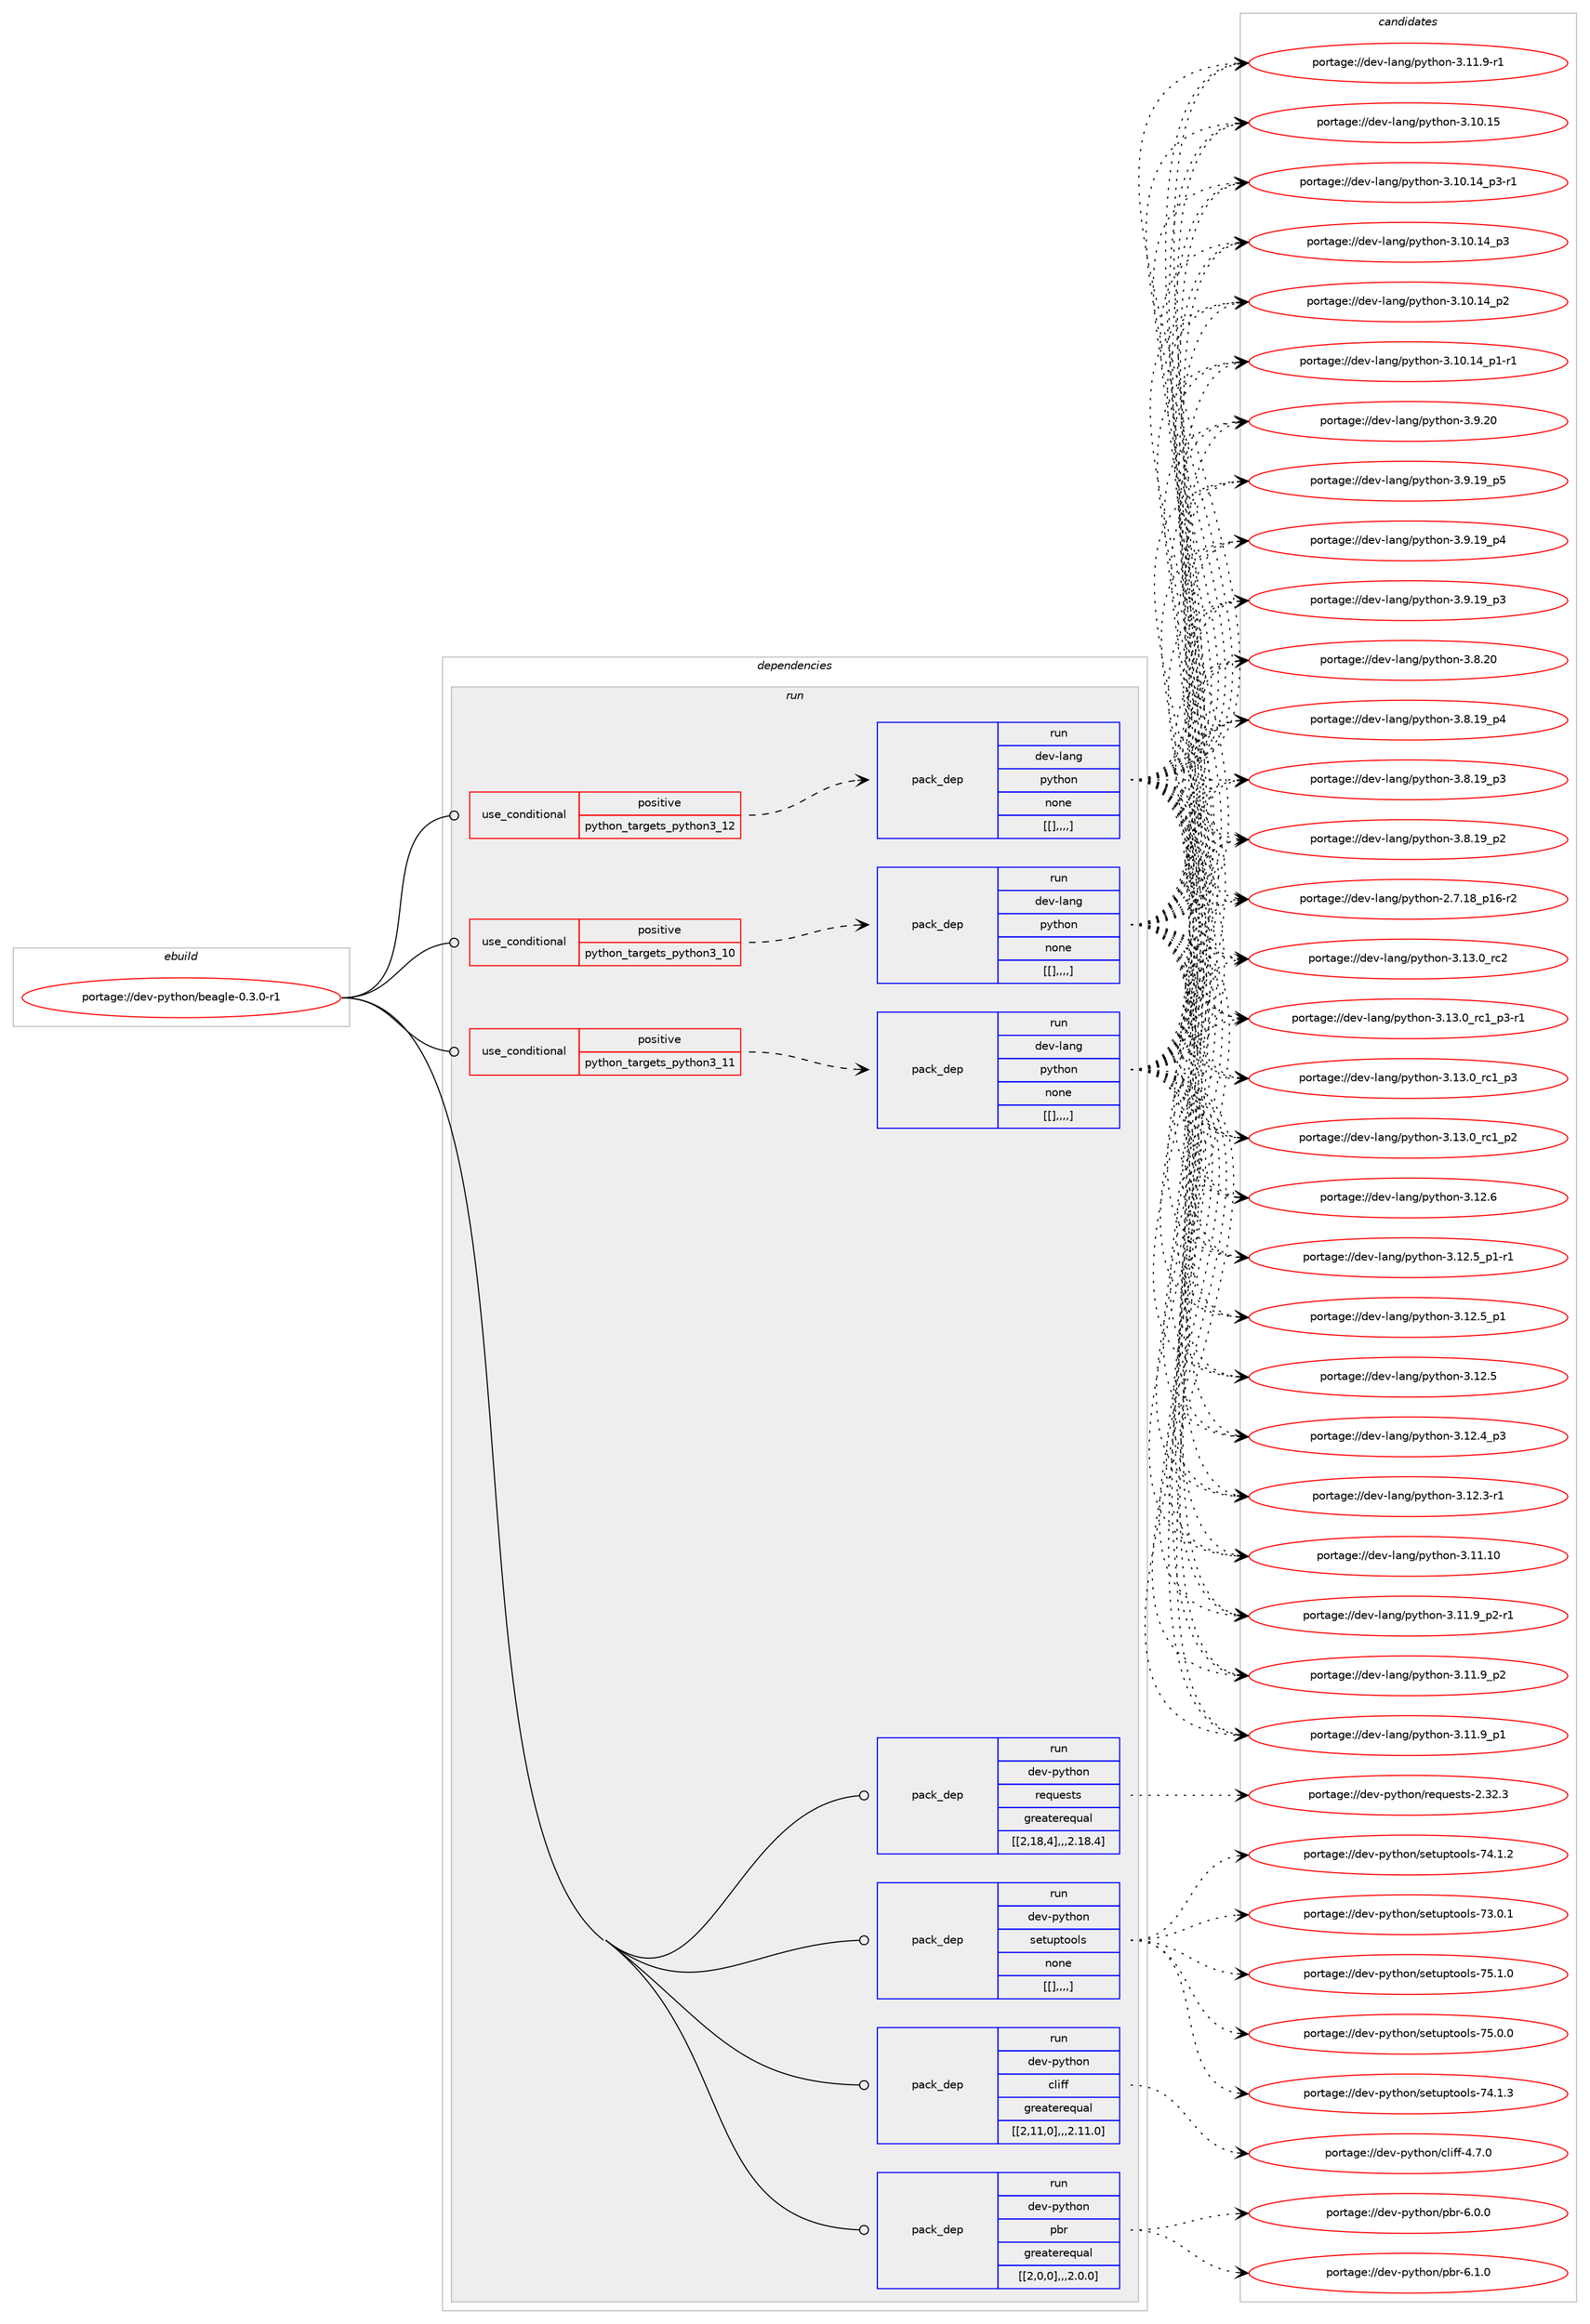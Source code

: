 digraph prolog {

# *************
# Graph options
# *************

newrank=true;
concentrate=true;
compound=true;
graph [rankdir=LR,fontname=Helvetica,fontsize=10,ranksep=1.5];#, ranksep=2.5, nodesep=0.2];
edge  [arrowhead=vee];
node  [fontname=Helvetica,fontsize=10];

# **********
# The ebuild
# **********

subgraph cluster_leftcol {
color=gray;
label=<<i>ebuild</i>>;
id [label="portage://dev-python/beagle-0.3.0-r1", color=red, width=4, href="../dev-python/beagle-0.3.0-r1.svg"];
}

# ****************
# The dependencies
# ****************

subgraph cluster_midcol {
color=gray;
label=<<i>dependencies</i>>;
subgraph cluster_compile {
fillcolor="#eeeeee";
style=filled;
label=<<i>compile</i>>;
}
subgraph cluster_compileandrun {
fillcolor="#eeeeee";
style=filled;
label=<<i>compile and run</i>>;
}
subgraph cluster_run {
fillcolor="#eeeeee";
style=filled;
label=<<i>run</i>>;
subgraph cond31738 {
dependency143375 [label=<<TABLE BORDER="0" CELLBORDER="1" CELLSPACING="0" CELLPADDING="4"><TR><TD ROWSPAN="3" CELLPADDING="10">use_conditional</TD></TR><TR><TD>positive</TD></TR><TR><TD>python_targets_python3_10</TD></TR></TABLE>>, shape=none, color=red];
subgraph pack110424 {
dependency143376 [label=<<TABLE BORDER="0" CELLBORDER="1" CELLSPACING="0" CELLPADDING="4" WIDTH="220"><TR><TD ROWSPAN="6" CELLPADDING="30">pack_dep</TD></TR><TR><TD WIDTH="110">run</TD></TR><TR><TD>dev-lang</TD></TR><TR><TD>python</TD></TR><TR><TD>none</TD></TR><TR><TD>[[],,,,]</TD></TR></TABLE>>, shape=none, color=blue];
}
dependency143375:e -> dependency143376:w [weight=20,style="dashed",arrowhead="vee"];
}
id:e -> dependency143375:w [weight=20,style="solid",arrowhead="odot"];
subgraph cond31739 {
dependency143377 [label=<<TABLE BORDER="0" CELLBORDER="1" CELLSPACING="0" CELLPADDING="4"><TR><TD ROWSPAN="3" CELLPADDING="10">use_conditional</TD></TR><TR><TD>positive</TD></TR><TR><TD>python_targets_python3_11</TD></TR></TABLE>>, shape=none, color=red];
subgraph pack110425 {
dependency143378 [label=<<TABLE BORDER="0" CELLBORDER="1" CELLSPACING="0" CELLPADDING="4" WIDTH="220"><TR><TD ROWSPAN="6" CELLPADDING="30">pack_dep</TD></TR><TR><TD WIDTH="110">run</TD></TR><TR><TD>dev-lang</TD></TR><TR><TD>python</TD></TR><TR><TD>none</TD></TR><TR><TD>[[],,,,]</TD></TR></TABLE>>, shape=none, color=blue];
}
dependency143377:e -> dependency143378:w [weight=20,style="dashed",arrowhead="vee"];
}
id:e -> dependency143377:w [weight=20,style="solid",arrowhead="odot"];
subgraph cond31740 {
dependency143379 [label=<<TABLE BORDER="0" CELLBORDER="1" CELLSPACING="0" CELLPADDING="4"><TR><TD ROWSPAN="3" CELLPADDING="10">use_conditional</TD></TR><TR><TD>positive</TD></TR><TR><TD>python_targets_python3_12</TD></TR></TABLE>>, shape=none, color=red];
subgraph pack110426 {
dependency143380 [label=<<TABLE BORDER="0" CELLBORDER="1" CELLSPACING="0" CELLPADDING="4" WIDTH="220"><TR><TD ROWSPAN="6" CELLPADDING="30">pack_dep</TD></TR><TR><TD WIDTH="110">run</TD></TR><TR><TD>dev-lang</TD></TR><TR><TD>python</TD></TR><TR><TD>none</TD></TR><TR><TD>[[],,,,]</TD></TR></TABLE>>, shape=none, color=blue];
}
dependency143379:e -> dependency143380:w [weight=20,style="dashed",arrowhead="vee"];
}
id:e -> dependency143379:w [weight=20,style="solid",arrowhead="odot"];
subgraph pack110427 {
dependency143381 [label=<<TABLE BORDER="0" CELLBORDER="1" CELLSPACING="0" CELLPADDING="4" WIDTH="220"><TR><TD ROWSPAN="6" CELLPADDING="30">pack_dep</TD></TR><TR><TD WIDTH="110">run</TD></TR><TR><TD>dev-python</TD></TR><TR><TD>cliff</TD></TR><TR><TD>greaterequal</TD></TR><TR><TD>[[2,11,0],,,2.11.0]</TD></TR></TABLE>>, shape=none, color=blue];
}
id:e -> dependency143381:w [weight=20,style="solid",arrowhead="odot"];
subgraph pack110428 {
dependency143382 [label=<<TABLE BORDER="0" CELLBORDER="1" CELLSPACING="0" CELLPADDING="4" WIDTH="220"><TR><TD ROWSPAN="6" CELLPADDING="30">pack_dep</TD></TR><TR><TD WIDTH="110">run</TD></TR><TR><TD>dev-python</TD></TR><TR><TD>pbr</TD></TR><TR><TD>greaterequal</TD></TR><TR><TD>[[2,0,0],,,2.0.0]</TD></TR></TABLE>>, shape=none, color=blue];
}
id:e -> dependency143382:w [weight=20,style="solid",arrowhead="odot"];
subgraph pack110429 {
dependency143383 [label=<<TABLE BORDER="0" CELLBORDER="1" CELLSPACING="0" CELLPADDING="4" WIDTH="220"><TR><TD ROWSPAN="6" CELLPADDING="30">pack_dep</TD></TR><TR><TD WIDTH="110">run</TD></TR><TR><TD>dev-python</TD></TR><TR><TD>requests</TD></TR><TR><TD>greaterequal</TD></TR><TR><TD>[[2,18,4],,,2.18.4]</TD></TR></TABLE>>, shape=none, color=blue];
}
id:e -> dependency143383:w [weight=20,style="solid",arrowhead="odot"];
subgraph pack110430 {
dependency143384 [label=<<TABLE BORDER="0" CELLBORDER="1" CELLSPACING="0" CELLPADDING="4" WIDTH="220"><TR><TD ROWSPAN="6" CELLPADDING="30">pack_dep</TD></TR><TR><TD WIDTH="110">run</TD></TR><TR><TD>dev-python</TD></TR><TR><TD>setuptools</TD></TR><TR><TD>none</TD></TR><TR><TD>[[],,,,]</TD></TR></TABLE>>, shape=none, color=blue];
}
id:e -> dependency143384:w [weight=20,style="solid",arrowhead="odot"];
}
}

# **************
# The candidates
# **************

subgraph cluster_choices {
rank=same;
color=gray;
label=<<i>candidates</i>>;

subgraph choice110424 {
color=black;
nodesep=1;
choice10010111845108971101034711212111610411111045514649514648951149950 [label="portage://dev-lang/python-3.13.0_rc2", color=red, width=4,href="../dev-lang/python-3.13.0_rc2.svg"];
choice1001011184510897110103471121211161041111104551464951464895114994995112514511449 [label="portage://dev-lang/python-3.13.0_rc1_p3-r1", color=red, width=4,href="../dev-lang/python-3.13.0_rc1_p3-r1.svg"];
choice100101118451089711010347112121116104111110455146495146489511499499511251 [label="portage://dev-lang/python-3.13.0_rc1_p3", color=red, width=4,href="../dev-lang/python-3.13.0_rc1_p3.svg"];
choice100101118451089711010347112121116104111110455146495146489511499499511250 [label="portage://dev-lang/python-3.13.0_rc1_p2", color=red, width=4,href="../dev-lang/python-3.13.0_rc1_p2.svg"];
choice10010111845108971101034711212111610411111045514649504654 [label="portage://dev-lang/python-3.12.6", color=red, width=4,href="../dev-lang/python-3.12.6.svg"];
choice1001011184510897110103471121211161041111104551464950465395112494511449 [label="portage://dev-lang/python-3.12.5_p1-r1", color=red, width=4,href="../dev-lang/python-3.12.5_p1-r1.svg"];
choice100101118451089711010347112121116104111110455146495046539511249 [label="portage://dev-lang/python-3.12.5_p1", color=red, width=4,href="../dev-lang/python-3.12.5_p1.svg"];
choice10010111845108971101034711212111610411111045514649504653 [label="portage://dev-lang/python-3.12.5", color=red, width=4,href="../dev-lang/python-3.12.5.svg"];
choice100101118451089711010347112121116104111110455146495046529511251 [label="portage://dev-lang/python-3.12.4_p3", color=red, width=4,href="../dev-lang/python-3.12.4_p3.svg"];
choice100101118451089711010347112121116104111110455146495046514511449 [label="portage://dev-lang/python-3.12.3-r1", color=red, width=4,href="../dev-lang/python-3.12.3-r1.svg"];
choice1001011184510897110103471121211161041111104551464949464948 [label="portage://dev-lang/python-3.11.10", color=red, width=4,href="../dev-lang/python-3.11.10.svg"];
choice1001011184510897110103471121211161041111104551464949465795112504511449 [label="portage://dev-lang/python-3.11.9_p2-r1", color=red, width=4,href="../dev-lang/python-3.11.9_p2-r1.svg"];
choice100101118451089711010347112121116104111110455146494946579511250 [label="portage://dev-lang/python-3.11.9_p2", color=red, width=4,href="../dev-lang/python-3.11.9_p2.svg"];
choice100101118451089711010347112121116104111110455146494946579511249 [label="portage://dev-lang/python-3.11.9_p1", color=red, width=4,href="../dev-lang/python-3.11.9_p1.svg"];
choice100101118451089711010347112121116104111110455146494946574511449 [label="portage://dev-lang/python-3.11.9-r1", color=red, width=4,href="../dev-lang/python-3.11.9-r1.svg"];
choice1001011184510897110103471121211161041111104551464948464953 [label="portage://dev-lang/python-3.10.15", color=red, width=4,href="../dev-lang/python-3.10.15.svg"];
choice100101118451089711010347112121116104111110455146494846495295112514511449 [label="portage://dev-lang/python-3.10.14_p3-r1", color=red, width=4,href="../dev-lang/python-3.10.14_p3-r1.svg"];
choice10010111845108971101034711212111610411111045514649484649529511251 [label="portage://dev-lang/python-3.10.14_p3", color=red, width=4,href="../dev-lang/python-3.10.14_p3.svg"];
choice10010111845108971101034711212111610411111045514649484649529511250 [label="portage://dev-lang/python-3.10.14_p2", color=red, width=4,href="../dev-lang/python-3.10.14_p2.svg"];
choice100101118451089711010347112121116104111110455146494846495295112494511449 [label="portage://dev-lang/python-3.10.14_p1-r1", color=red, width=4,href="../dev-lang/python-3.10.14_p1-r1.svg"];
choice10010111845108971101034711212111610411111045514657465048 [label="portage://dev-lang/python-3.9.20", color=red, width=4,href="../dev-lang/python-3.9.20.svg"];
choice100101118451089711010347112121116104111110455146574649579511253 [label="portage://dev-lang/python-3.9.19_p5", color=red, width=4,href="../dev-lang/python-3.9.19_p5.svg"];
choice100101118451089711010347112121116104111110455146574649579511252 [label="portage://dev-lang/python-3.9.19_p4", color=red, width=4,href="../dev-lang/python-3.9.19_p4.svg"];
choice100101118451089711010347112121116104111110455146574649579511251 [label="portage://dev-lang/python-3.9.19_p3", color=red, width=4,href="../dev-lang/python-3.9.19_p3.svg"];
choice10010111845108971101034711212111610411111045514656465048 [label="portage://dev-lang/python-3.8.20", color=red, width=4,href="../dev-lang/python-3.8.20.svg"];
choice100101118451089711010347112121116104111110455146564649579511252 [label="portage://dev-lang/python-3.8.19_p4", color=red, width=4,href="../dev-lang/python-3.8.19_p4.svg"];
choice100101118451089711010347112121116104111110455146564649579511251 [label="portage://dev-lang/python-3.8.19_p3", color=red, width=4,href="../dev-lang/python-3.8.19_p3.svg"];
choice100101118451089711010347112121116104111110455146564649579511250 [label="portage://dev-lang/python-3.8.19_p2", color=red, width=4,href="../dev-lang/python-3.8.19_p2.svg"];
choice100101118451089711010347112121116104111110455046554649569511249544511450 [label="portage://dev-lang/python-2.7.18_p16-r2", color=red, width=4,href="../dev-lang/python-2.7.18_p16-r2.svg"];
dependency143376:e -> choice10010111845108971101034711212111610411111045514649514648951149950:w [style=dotted,weight="100"];
dependency143376:e -> choice1001011184510897110103471121211161041111104551464951464895114994995112514511449:w [style=dotted,weight="100"];
dependency143376:e -> choice100101118451089711010347112121116104111110455146495146489511499499511251:w [style=dotted,weight="100"];
dependency143376:e -> choice100101118451089711010347112121116104111110455146495146489511499499511250:w [style=dotted,weight="100"];
dependency143376:e -> choice10010111845108971101034711212111610411111045514649504654:w [style=dotted,weight="100"];
dependency143376:e -> choice1001011184510897110103471121211161041111104551464950465395112494511449:w [style=dotted,weight="100"];
dependency143376:e -> choice100101118451089711010347112121116104111110455146495046539511249:w [style=dotted,weight="100"];
dependency143376:e -> choice10010111845108971101034711212111610411111045514649504653:w [style=dotted,weight="100"];
dependency143376:e -> choice100101118451089711010347112121116104111110455146495046529511251:w [style=dotted,weight="100"];
dependency143376:e -> choice100101118451089711010347112121116104111110455146495046514511449:w [style=dotted,weight="100"];
dependency143376:e -> choice1001011184510897110103471121211161041111104551464949464948:w [style=dotted,weight="100"];
dependency143376:e -> choice1001011184510897110103471121211161041111104551464949465795112504511449:w [style=dotted,weight="100"];
dependency143376:e -> choice100101118451089711010347112121116104111110455146494946579511250:w [style=dotted,weight="100"];
dependency143376:e -> choice100101118451089711010347112121116104111110455146494946579511249:w [style=dotted,weight="100"];
dependency143376:e -> choice100101118451089711010347112121116104111110455146494946574511449:w [style=dotted,weight="100"];
dependency143376:e -> choice1001011184510897110103471121211161041111104551464948464953:w [style=dotted,weight="100"];
dependency143376:e -> choice100101118451089711010347112121116104111110455146494846495295112514511449:w [style=dotted,weight="100"];
dependency143376:e -> choice10010111845108971101034711212111610411111045514649484649529511251:w [style=dotted,weight="100"];
dependency143376:e -> choice10010111845108971101034711212111610411111045514649484649529511250:w [style=dotted,weight="100"];
dependency143376:e -> choice100101118451089711010347112121116104111110455146494846495295112494511449:w [style=dotted,weight="100"];
dependency143376:e -> choice10010111845108971101034711212111610411111045514657465048:w [style=dotted,weight="100"];
dependency143376:e -> choice100101118451089711010347112121116104111110455146574649579511253:w [style=dotted,weight="100"];
dependency143376:e -> choice100101118451089711010347112121116104111110455146574649579511252:w [style=dotted,weight="100"];
dependency143376:e -> choice100101118451089711010347112121116104111110455146574649579511251:w [style=dotted,weight="100"];
dependency143376:e -> choice10010111845108971101034711212111610411111045514656465048:w [style=dotted,weight="100"];
dependency143376:e -> choice100101118451089711010347112121116104111110455146564649579511252:w [style=dotted,weight="100"];
dependency143376:e -> choice100101118451089711010347112121116104111110455146564649579511251:w [style=dotted,weight="100"];
dependency143376:e -> choice100101118451089711010347112121116104111110455146564649579511250:w [style=dotted,weight="100"];
dependency143376:e -> choice100101118451089711010347112121116104111110455046554649569511249544511450:w [style=dotted,weight="100"];
}
subgraph choice110425 {
color=black;
nodesep=1;
choice10010111845108971101034711212111610411111045514649514648951149950 [label="portage://dev-lang/python-3.13.0_rc2", color=red, width=4,href="../dev-lang/python-3.13.0_rc2.svg"];
choice1001011184510897110103471121211161041111104551464951464895114994995112514511449 [label="portage://dev-lang/python-3.13.0_rc1_p3-r1", color=red, width=4,href="../dev-lang/python-3.13.0_rc1_p3-r1.svg"];
choice100101118451089711010347112121116104111110455146495146489511499499511251 [label="portage://dev-lang/python-3.13.0_rc1_p3", color=red, width=4,href="../dev-lang/python-3.13.0_rc1_p3.svg"];
choice100101118451089711010347112121116104111110455146495146489511499499511250 [label="portage://dev-lang/python-3.13.0_rc1_p2", color=red, width=4,href="../dev-lang/python-3.13.0_rc1_p2.svg"];
choice10010111845108971101034711212111610411111045514649504654 [label="portage://dev-lang/python-3.12.6", color=red, width=4,href="../dev-lang/python-3.12.6.svg"];
choice1001011184510897110103471121211161041111104551464950465395112494511449 [label="portage://dev-lang/python-3.12.5_p1-r1", color=red, width=4,href="../dev-lang/python-3.12.5_p1-r1.svg"];
choice100101118451089711010347112121116104111110455146495046539511249 [label="portage://dev-lang/python-3.12.5_p1", color=red, width=4,href="../dev-lang/python-3.12.5_p1.svg"];
choice10010111845108971101034711212111610411111045514649504653 [label="portage://dev-lang/python-3.12.5", color=red, width=4,href="../dev-lang/python-3.12.5.svg"];
choice100101118451089711010347112121116104111110455146495046529511251 [label="portage://dev-lang/python-3.12.4_p3", color=red, width=4,href="../dev-lang/python-3.12.4_p3.svg"];
choice100101118451089711010347112121116104111110455146495046514511449 [label="portage://dev-lang/python-3.12.3-r1", color=red, width=4,href="../dev-lang/python-3.12.3-r1.svg"];
choice1001011184510897110103471121211161041111104551464949464948 [label="portage://dev-lang/python-3.11.10", color=red, width=4,href="../dev-lang/python-3.11.10.svg"];
choice1001011184510897110103471121211161041111104551464949465795112504511449 [label="portage://dev-lang/python-3.11.9_p2-r1", color=red, width=4,href="../dev-lang/python-3.11.9_p2-r1.svg"];
choice100101118451089711010347112121116104111110455146494946579511250 [label="portage://dev-lang/python-3.11.9_p2", color=red, width=4,href="../dev-lang/python-3.11.9_p2.svg"];
choice100101118451089711010347112121116104111110455146494946579511249 [label="portage://dev-lang/python-3.11.9_p1", color=red, width=4,href="../dev-lang/python-3.11.9_p1.svg"];
choice100101118451089711010347112121116104111110455146494946574511449 [label="portage://dev-lang/python-3.11.9-r1", color=red, width=4,href="../dev-lang/python-3.11.9-r1.svg"];
choice1001011184510897110103471121211161041111104551464948464953 [label="portage://dev-lang/python-3.10.15", color=red, width=4,href="../dev-lang/python-3.10.15.svg"];
choice100101118451089711010347112121116104111110455146494846495295112514511449 [label="portage://dev-lang/python-3.10.14_p3-r1", color=red, width=4,href="../dev-lang/python-3.10.14_p3-r1.svg"];
choice10010111845108971101034711212111610411111045514649484649529511251 [label="portage://dev-lang/python-3.10.14_p3", color=red, width=4,href="../dev-lang/python-3.10.14_p3.svg"];
choice10010111845108971101034711212111610411111045514649484649529511250 [label="portage://dev-lang/python-3.10.14_p2", color=red, width=4,href="../dev-lang/python-3.10.14_p2.svg"];
choice100101118451089711010347112121116104111110455146494846495295112494511449 [label="portage://dev-lang/python-3.10.14_p1-r1", color=red, width=4,href="../dev-lang/python-3.10.14_p1-r1.svg"];
choice10010111845108971101034711212111610411111045514657465048 [label="portage://dev-lang/python-3.9.20", color=red, width=4,href="../dev-lang/python-3.9.20.svg"];
choice100101118451089711010347112121116104111110455146574649579511253 [label="portage://dev-lang/python-3.9.19_p5", color=red, width=4,href="../dev-lang/python-3.9.19_p5.svg"];
choice100101118451089711010347112121116104111110455146574649579511252 [label="portage://dev-lang/python-3.9.19_p4", color=red, width=4,href="../dev-lang/python-3.9.19_p4.svg"];
choice100101118451089711010347112121116104111110455146574649579511251 [label="portage://dev-lang/python-3.9.19_p3", color=red, width=4,href="../dev-lang/python-3.9.19_p3.svg"];
choice10010111845108971101034711212111610411111045514656465048 [label="portage://dev-lang/python-3.8.20", color=red, width=4,href="../dev-lang/python-3.8.20.svg"];
choice100101118451089711010347112121116104111110455146564649579511252 [label="portage://dev-lang/python-3.8.19_p4", color=red, width=4,href="../dev-lang/python-3.8.19_p4.svg"];
choice100101118451089711010347112121116104111110455146564649579511251 [label="portage://dev-lang/python-3.8.19_p3", color=red, width=4,href="../dev-lang/python-3.8.19_p3.svg"];
choice100101118451089711010347112121116104111110455146564649579511250 [label="portage://dev-lang/python-3.8.19_p2", color=red, width=4,href="../dev-lang/python-3.8.19_p2.svg"];
choice100101118451089711010347112121116104111110455046554649569511249544511450 [label="portage://dev-lang/python-2.7.18_p16-r2", color=red, width=4,href="../dev-lang/python-2.7.18_p16-r2.svg"];
dependency143378:e -> choice10010111845108971101034711212111610411111045514649514648951149950:w [style=dotted,weight="100"];
dependency143378:e -> choice1001011184510897110103471121211161041111104551464951464895114994995112514511449:w [style=dotted,weight="100"];
dependency143378:e -> choice100101118451089711010347112121116104111110455146495146489511499499511251:w [style=dotted,weight="100"];
dependency143378:e -> choice100101118451089711010347112121116104111110455146495146489511499499511250:w [style=dotted,weight="100"];
dependency143378:e -> choice10010111845108971101034711212111610411111045514649504654:w [style=dotted,weight="100"];
dependency143378:e -> choice1001011184510897110103471121211161041111104551464950465395112494511449:w [style=dotted,weight="100"];
dependency143378:e -> choice100101118451089711010347112121116104111110455146495046539511249:w [style=dotted,weight="100"];
dependency143378:e -> choice10010111845108971101034711212111610411111045514649504653:w [style=dotted,weight="100"];
dependency143378:e -> choice100101118451089711010347112121116104111110455146495046529511251:w [style=dotted,weight="100"];
dependency143378:e -> choice100101118451089711010347112121116104111110455146495046514511449:w [style=dotted,weight="100"];
dependency143378:e -> choice1001011184510897110103471121211161041111104551464949464948:w [style=dotted,weight="100"];
dependency143378:e -> choice1001011184510897110103471121211161041111104551464949465795112504511449:w [style=dotted,weight="100"];
dependency143378:e -> choice100101118451089711010347112121116104111110455146494946579511250:w [style=dotted,weight="100"];
dependency143378:e -> choice100101118451089711010347112121116104111110455146494946579511249:w [style=dotted,weight="100"];
dependency143378:e -> choice100101118451089711010347112121116104111110455146494946574511449:w [style=dotted,weight="100"];
dependency143378:e -> choice1001011184510897110103471121211161041111104551464948464953:w [style=dotted,weight="100"];
dependency143378:e -> choice100101118451089711010347112121116104111110455146494846495295112514511449:w [style=dotted,weight="100"];
dependency143378:e -> choice10010111845108971101034711212111610411111045514649484649529511251:w [style=dotted,weight="100"];
dependency143378:e -> choice10010111845108971101034711212111610411111045514649484649529511250:w [style=dotted,weight="100"];
dependency143378:e -> choice100101118451089711010347112121116104111110455146494846495295112494511449:w [style=dotted,weight="100"];
dependency143378:e -> choice10010111845108971101034711212111610411111045514657465048:w [style=dotted,weight="100"];
dependency143378:e -> choice100101118451089711010347112121116104111110455146574649579511253:w [style=dotted,weight="100"];
dependency143378:e -> choice100101118451089711010347112121116104111110455146574649579511252:w [style=dotted,weight="100"];
dependency143378:e -> choice100101118451089711010347112121116104111110455146574649579511251:w [style=dotted,weight="100"];
dependency143378:e -> choice10010111845108971101034711212111610411111045514656465048:w [style=dotted,weight="100"];
dependency143378:e -> choice100101118451089711010347112121116104111110455146564649579511252:w [style=dotted,weight="100"];
dependency143378:e -> choice100101118451089711010347112121116104111110455146564649579511251:w [style=dotted,weight="100"];
dependency143378:e -> choice100101118451089711010347112121116104111110455146564649579511250:w [style=dotted,weight="100"];
dependency143378:e -> choice100101118451089711010347112121116104111110455046554649569511249544511450:w [style=dotted,weight="100"];
}
subgraph choice110426 {
color=black;
nodesep=1;
choice10010111845108971101034711212111610411111045514649514648951149950 [label="portage://dev-lang/python-3.13.0_rc2", color=red, width=4,href="../dev-lang/python-3.13.0_rc2.svg"];
choice1001011184510897110103471121211161041111104551464951464895114994995112514511449 [label="portage://dev-lang/python-3.13.0_rc1_p3-r1", color=red, width=4,href="../dev-lang/python-3.13.0_rc1_p3-r1.svg"];
choice100101118451089711010347112121116104111110455146495146489511499499511251 [label="portage://dev-lang/python-3.13.0_rc1_p3", color=red, width=4,href="../dev-lang/python-3.13.0_rc1_p3.svg"];
choice100101118451089711010347112121116104111110455146495146489511499499511250 [label="portage://dev-lang/python-3.13.0_rc1_p2", color=red, width=4,href="../dev-lang/python-3.13.0_rc1_p2.svg"];
choice10010111845108971101034711212111610411111045514649504654 [label="portage://dev-lang/python-3.12.6", color=red, width=4,href="../dev-lang/python-3.12.6.svg"];
choice1001011184510897110103471121211161041111104551464950465395112494511449 [label="portage://dev-lang/python-3.12.5_p1-r1", color=red, width=4,href="../dev-lang/python-3.12.5_p1-r1.svg"];
choice100101118451089711010347112121116104111110455146495046539511249 [label="portage://dev-lang/python-3.12.5_p1", color=red, width=4,href="../dev-lang/python-3.12.5_p1.svg"];
choice10010111845108971101034711212111610411111045514649504653 [label="portage://dev-lang/python-3.12.5", color=red, width=4,href="../dev-lang/python-3.12.5.svg"];
choice100101118451089711010347112121116104111110455146495046529511251 [label="portage://dev-lang/python-3.12.4_p3", color=red, width=4,href="../dev-lang/python-3.12.4_p3.svg"];
choice100101118451089711010347112121116104111110455146495046514511449 [label="portage://dev-lang/python-3.12.3-r1", color=red, width=4,href="../dev-lang/python-3.12.3-r1.svg"];
choice1001011184510897110103471121211161041111104551464949464948 [label="portage://dev-lang/python-3.11.10", color=red, width=4,href="../dev-lang/python-3.11.10.svg"];
choice1001011184510897110103471121211161041111104551464949465795112504511449 [label="portage://dev-lang/python-3.11.9_p2-r1", color=red, width=4,href="../dev-lang/python-3.11.9_p2-r1.svg"];
choice100101118451089711010347112121116104111110455146494946579511250 [label="portage://dev-lang/python-3.11.9_p2", color=red, width=4,href="../dev-lang/python-3.11.9_p2.svg"];
choice100101118451089711010347112121116104111110455146494946579511249 [label="portage://dev-lang/python-3.11.9_p1", color=red, width=4,href="../dev-lang/python-3.11.9_p1.svg"];
choice100101118451089711010347112121116104111110455146494946574511449 [label="portage://dev-lang/python-3.11.9-r1", color=red, width=4,href="../dev-lang/python-3.11.9-r1.svg"];
choice1001011184510897110103471121211161041111104551464948464953 [label="portage://dev-lang/python-3.10.15", color=red, width=4,href="../dev-lang/python-3.10.15.svg"];
choice100101118451089711010347112121116104111110455146494846495295112514511449 [label="portage://dev-lang/python-3.10.14_p3-r1", color=red, width=4,href="../dev-lang/python-3.10.14_p3-r1.svg"];
choice10010111845108971101034711212111610411111045514649484649529511251 [label="portage://dev-lang/python-3.10.14_p3", color=red, width=4,href="../dev-lang/python-3.10.14_p3.svg"];
choice10010111845108971101034711212111610411111045514649484649529511250 [label="portage://dev-lang/python-3.10.14_p2", color=red, width=4,href="../dev-lang/python-3.10.14_p2.svg"];
choice100101118451089711010347112121116104111110455146494846495295112494511449 [label="portage://dev-lang/python-3.10.14_p1-r1", color=red, width=4,href="../dev-lang/python-3.10.14_p1-r1.svg"];
choice10010111845108971101034711212111610411111045514657465048 [label="portage://dev-lang/python-3.9.20", color=red, width=4,href="../dev-lang/python-3.9.20.svg"];
choice100101118451089711010347112121116104111110455146574649579511253 [label="portage://dev-lang/python-3.9.19_p5", color=red, width=4,href="../dev-lang/python-3.9.19_p5.svg"];
choice100101118451089711010347112121116104111110455146574649579511252 [label="portage://dev-lang/python-3.9.19_p4", color=red, width=4,href="../dev-lang/python-3.9.19_p4.svg"];
choice100101118451089711010347112121116104111110455146574649579511251 [label="portage://dev-lang/python-3.9.19_p3", color=red, width=4,href="../dev-lang/python-3.9.19_p3.svg"];
choice10010111845108971101034711212111610411111045514656465048 [label="portage://dev-lang/python-3.8.20", color=red, width=4,href="../dev-lang/python-3.8.20.svg"];
choice100101118451089711010347112121116104111110455146564649579511252 [label="portage://dev-lang/python-3.8.19_p4", color=red, width=4,href="../dev-lang/python-3.8.19_p4.svg"];
choice100101118451089711010347112121116104111110455146564649579511251 [label="portage://dev-lang/python-3.8.19_p3", color=red, width=4,href="../dev-lang/python-3.8.19_p3.svg"];
choice100101118451089711010347112121116104111110455146564649579511250 [label="portage://dev-lang/python-3.8.19_p2", color=red, width=4,href="../dev-lang/python-3.8.19_p2.svg"];
choice100101118451089711010347112121116104111110455046554649569511249544511450 [label="portage://dev-lang/python-2.7.18_p16-r2", color=red, width=4,href="../dev-lang/python-2.7.18_p16-r2.svg"];
dependency143380:e -> choice10010111845108971101034711212111610411111045514649514648951149950:w [style=dotted,weight="100"];
dependency143380:e -> choice1001011184510897110103471121211161041111104551464951464895114994995112514511449:w [style=dotted,weight="100"];
dependency143380:e -> choice100101118451089711010347112121116104111110455146495146489511499499511251:w [style=dotted,weight="100"];
dependency143380:e -> choice100101118451089711010347112121116104111110455146495146489511499499511250:w [style=dotted,weight="100"];
dependency143380:e -> choice10010111845108971101034711212111610411111045514649504654:w [style=dotted,weight="100"];
dependency143380:e -> choice1001011184510897110103471121211161041111104551464950465395112494511449:w [style=dotted,weight="100"];
dependency143380:e -> choice100101118451089711010347112121116104111110455146495046539511249:w [style=dotted,weight="100"];
dependency143380:e -> choice10010111845108971101034711212111610411111045514649504653:w [style=dotted,weight="100"];
dependency143380:e -> choice100101118451089711010347112121116104111110455146495046529511251:w [style=dotted,weight="100"];
dependency143380:e -> choice100101118451089711010347112121116104111110455146495046514511449:w [style=dotted,weight="100"];
dependency143380:e -> choice1001011184510897110103471121211161041111104551464949464948:w [style=dotted,weight="100"];
dependency143380:e -> choice1001011184510897110103471121211161041111104551464949465795112504511449:w [style=dotted,weight="100"];
dependency143380:e -> choice100101118451089711010347112121116104111110455146494946579511250:w [style=dotted,weight="100"];
dependency143380:e -> choice100101118451089711010347112121116104111110455146494946579511249:w [style=dotted,weight="100"];
dependency143380:e -> choice100101118451089711010347112121116104111110455146494946574511449:w [style=dotted,weight="100"];
dependency143380:e -> choice1001011184510897110103471121211161041111104551464948464953:w [style=dotted,weight="100"];
dependency143380:e -> choice100101118451089711010347112121116104111110455146494846495295112514511449:w [style=dotted,weight="100"];
dependency143380:e -> choice10010111845108971101034711212111610411111045514649484649529511251:w [style=dotted,weight="100"];
dependency143380:e -> choice10010111845108971101034711212111610411111045514649484649529511250:w [style=dotted,weight="100"];
dependency143380:e -> choice100101118451089711010347112121116104111110455146494846495295112494511449:w [style=dotted,weight="100"];
dependency143380:e -> choice10010111845108971101034711212111610411111045514657465048:w [style=dotted,weight="100"];
dependency143380:e -> choice100101118451089711010347112121116104111110455146574649579511253:w [style=dotted,weight="100"];
dependency143380:e -> choice100101118451089711010347112121116104111110455146574649579511252:w [style=dotted,weight="100"];
dependency143380:e -> choice100101118451089711010347112121116104111110455146574649579511251:w [style=dotted,weight="100"];
dependency143380:e -> choice10010111845108971101034711212111610411111045514656465048:w [style=dotted,weight="100"];
dependency143380:e -> choice100101118451089711010347112121116104111110455146564649579511252:w [style=dotted,weight="100"];
dependency143380:e -> choice100101118451089711010347112121116104111110455146564649579511251:w [style=dotted,weight="100"];
dependency143380:e -> choice100101118451089711010347112121116104111110455146564649579511250:w [style=dotted,weight="100"];
dependency143380:e -> choice100101118451089711010347112121116104111110455046554649569511249544511450:w [style=dotted,weight="100"];
}
subgraph choice110427 {
color=black;
nodesep=1;
choice100101118451121211161041111104799108105102102455246554648 [label="portage://dev-python/cliff-4.7.0", color=red, width=4,href="../dev-python/cliff-4.7.0.svg"];
dependency143381:e -> choice100101118451121211161041111104799108105102102455246554648:w [style=dotted,weight="100"];
}
subgraph choice110428 {
color=black;
nodesep=1;
choice100101118451121211161041111104711298114455446494648 [label="portage://dev-python/pbr-6.1.0", color=red, width=4,href="../dev-python/pbr-6.1.0.svg"];
choice100101118451121211161041111104711298114455446484648 [label="portage://dev-python/pbr-6.0.0", color=red, width=4,href="../dev-python/pbr-6.0.0.svg"];
dependency143382:e -> choice100101118451121211161041111104711298114455446494648:w [style=dotted,weight="100"];
dependency143382:e -> choice100101118451121211161041111104711298114455446484648:w [style=dotted,weight="100"];
}
subgraph choice110429 {
color=black;
nodesep=1;
choice100101118451121211161041111104711410111311710111511611545504651504651 [label="portage://dev-python/requests-2.32.3", color=red, width=4,href="../dev-python/requests-2.32.3.svg"];
dependency143383:e -> choice100101118451121211161041111104711410111311710111511611545504651504651:w [style=dotted,weight="100"];
}
subgraph choice110430 {
color=black;
nodesep=1;
choice100101118451121211161041111104711510111611711211611111110811545555346494648 [label="portage://dev-python/setuptools-75.1.0", color=red, width=4,href="../dev-python/setuptools-75.1.0.svg"];
choice100101118451121211161041111104711510111611711211611111110811545555346484648 [label="portage://dev-python/setuptools-75.0.0", color=red, width=4,href="../dev-python/setuptools-75.0.0.svg"];
choice100101118451121211161041111104711510111611711211611111110811545555246494651 [label="portage://dev-python/setuptools-74.1.3", color=red, width=4,href="../dev-python/setuptools-74.1.3.svg"];
choice100101118451121211161041111104711510111611711211611111110811545555246494650 [label="portage://dev-python/setuptools-74.1.2", color=red, width=4,href="../dev-python/setuptools-74.1.2.svg"];
choice100101118451121211161041111104711510111611711211611111110811545555146484649 [label="portage://dev-python/setuptools-73.0.1", color=red, width=4,href="../dev-python/setuptools-73.0.1.svg"];
dependency143384:e -> choice100101118451121211161041111104711510111611711211611111110811545555346494648:w [style=dotted,weight="100"];
dependency143384:e -> choice100101118451121211161041111104711510111611711211611111110811545555346484648:w [style=dotted,weight="100"];
dependency143384:e -> choice100101118451121211161041111104711510111611711211611111110811545555246494651:w [style=dotted,weight="100"];
dependency143384:e -> choice100101118451121211161041111104711510111611711211611111110811545555246494650:w [style=dotted,weight="100"];
dependency143384:e -> choice100101118451121211161041111104711510111611711211611111110811545555146484649:w [style=dotted,weight="100"];
}
}

}
